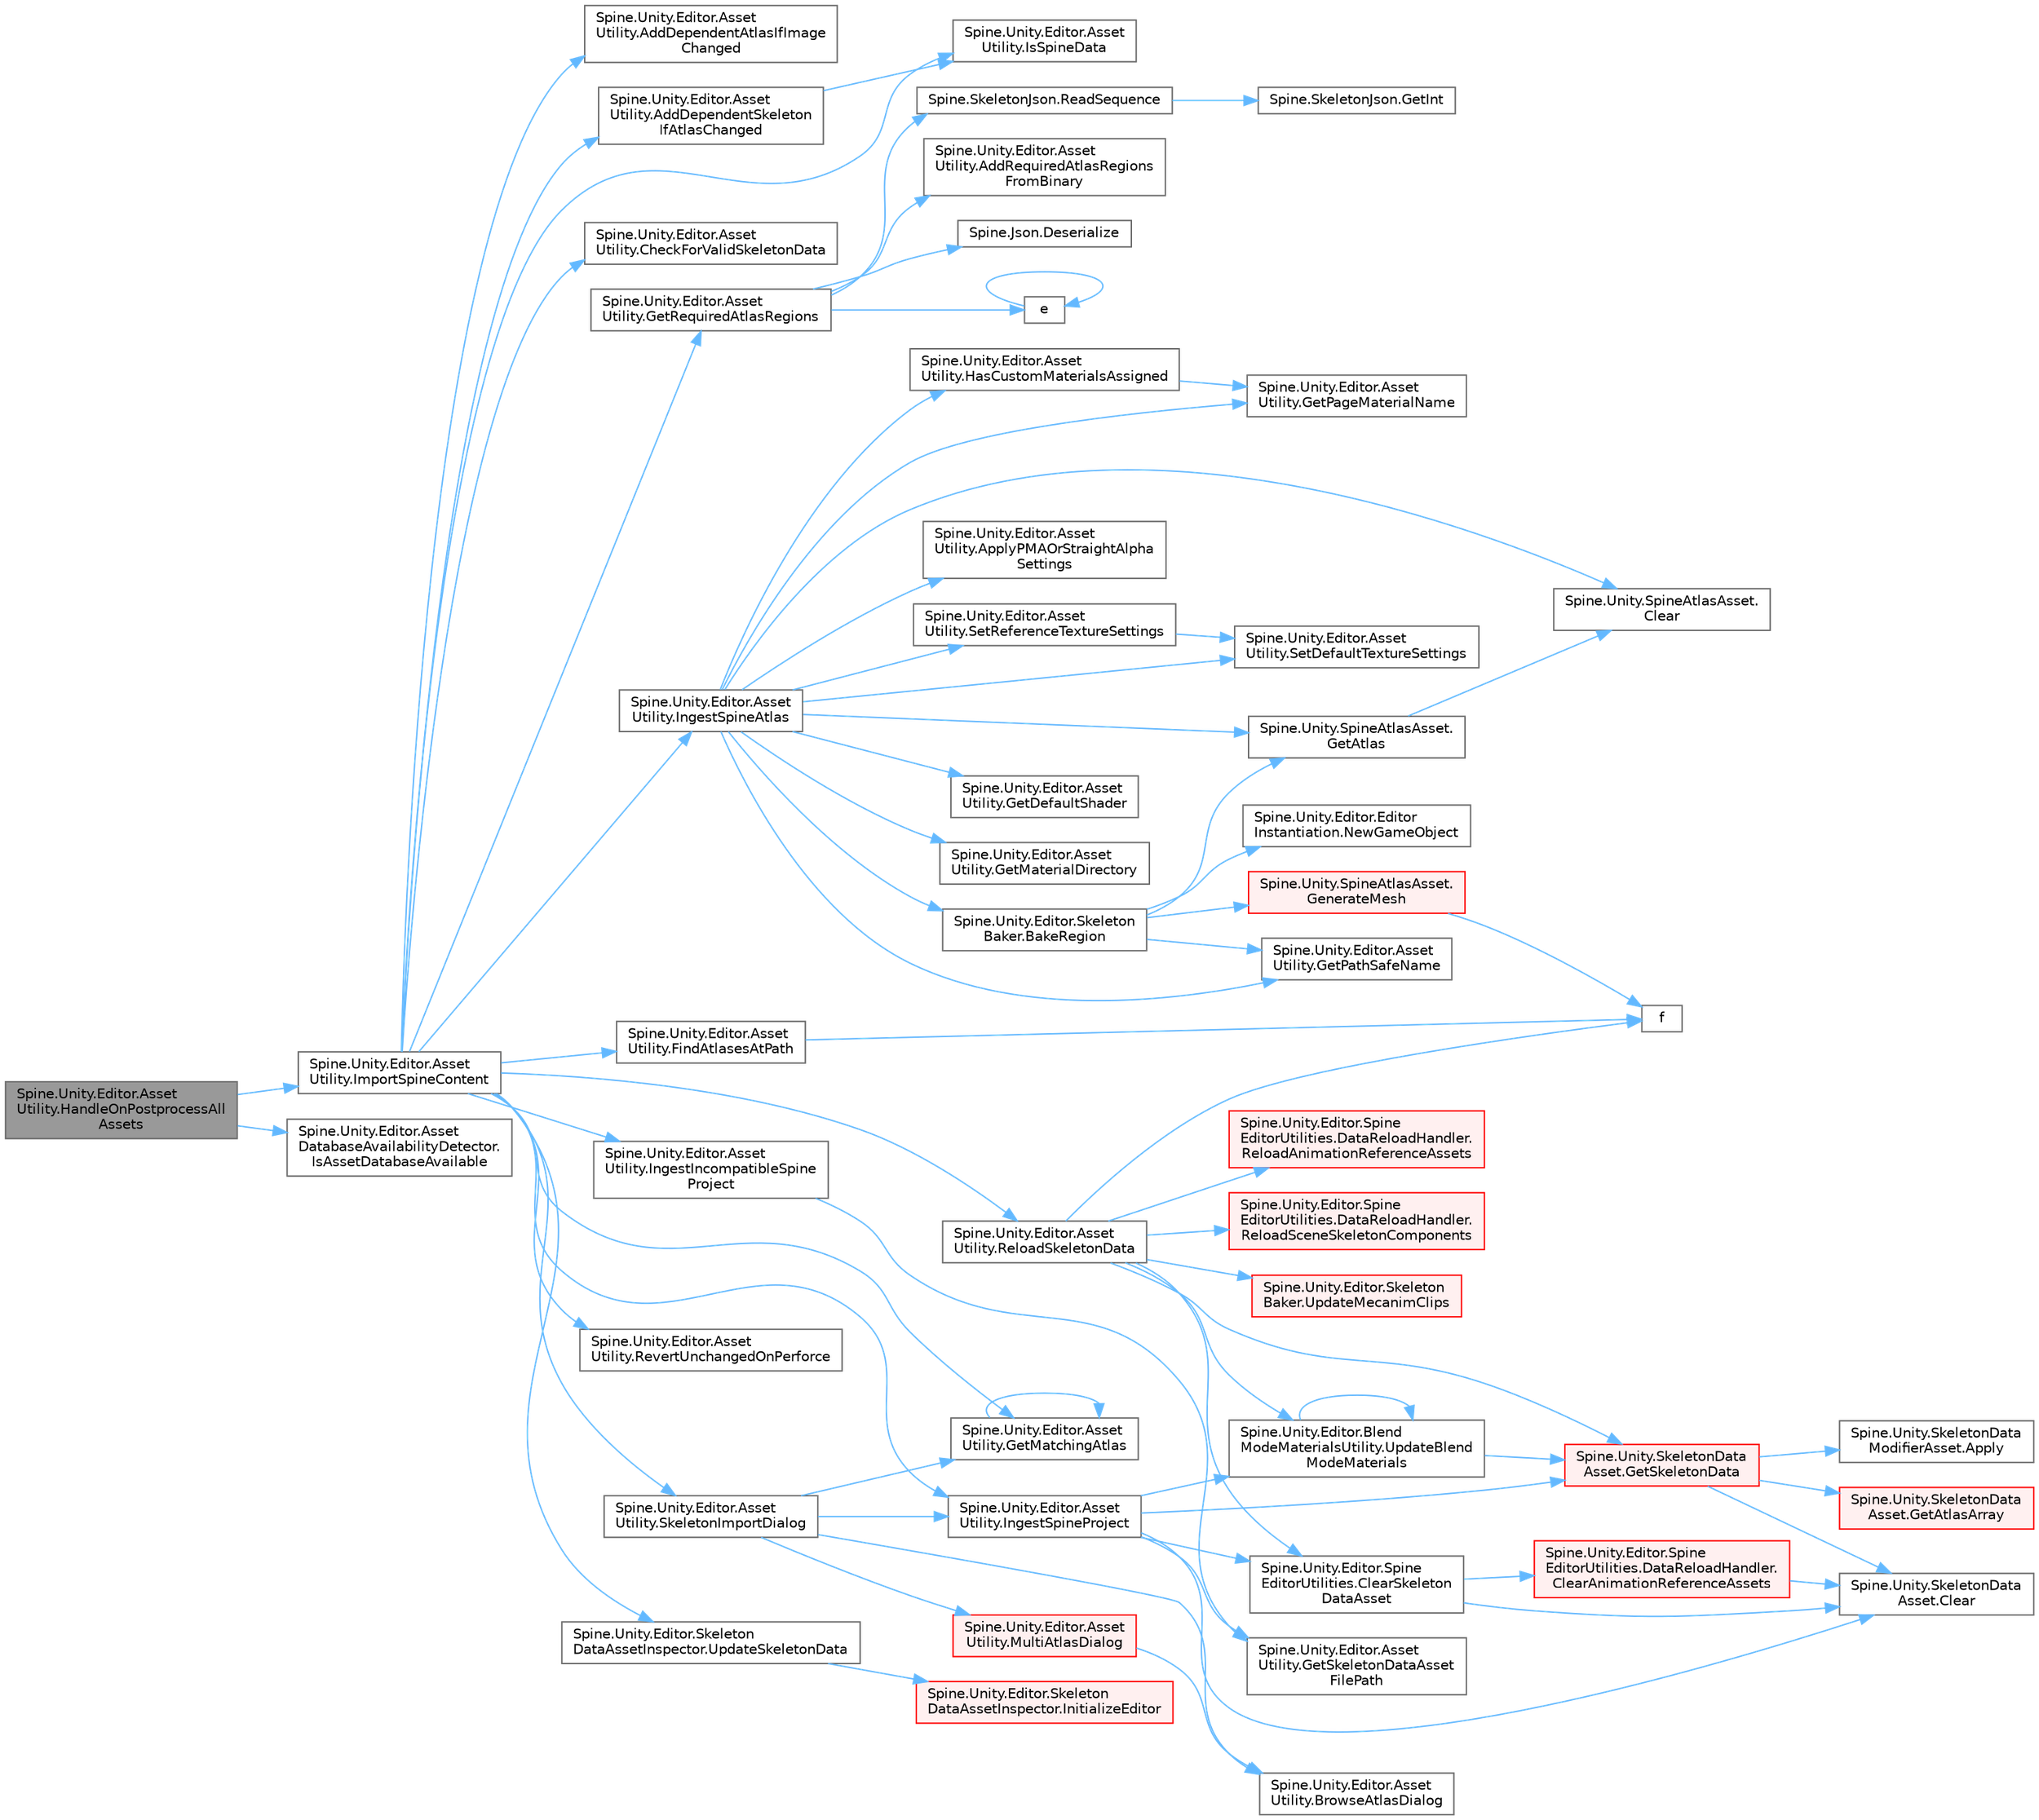 digraph "Spine.Unity.Editor.AssetUtility.HandleOnPostprocessAllAssets"
{
 // LATEX_PDF_SIZE
  bgcolor="transparent";
  edge [fontname=Helvetica,fontsize=10,labelfontname=Helvetica,labelfontsize=10];
  node [fontname=Helvetica,fontsize=10,shape=box,height=0.2,width=0.4];
  rankdir="LR";
  Node1 [id="Node000001",label="Spine.Unity.Editor.Asset\lUtility.HandleOnPostprocessAll\lAssets",height=0.2,width=0.4,color="gray40", fillcolor="grey60", style="filled", fontcolor="black",tooltip=" "];
  Node1 -> Node2 [id="edge1_Node000001_Node000002",color="steelblue1",style="solid",tooltip=" "];
  Node2 [id="Node000002",label="Spine.Unity.Editor.Asset\lUtility.ImportSpineContent",height=0.2,width=0.4,color="grey40", fillcolor="white", style="filled",URL="$class_spine_1_1_unity_1_1_editor_1_1_asset_utility.html#a129399d9694a702946a53beeb24c0f84",tooltip=" "];
  Node2 -> Node3 [id="edge2_Node000002_Node000003",color="steelblue1",style="solid",tooltip=" "];
  Node3 [id="Node000003",label="Spine.Unity.Editor.Asset\lUtility.AddDependentAtlasIfImage\lChanged",height=0.2,width=0.4,color="grey40", fillcolor="white", style="filled",URL="$class_spine_1_1_unity_1_1_editor_1_1_asset_utility.html#a00f952b544fa33c3c715243827ffa5f6",tooltip=" "];
  Node2 -> Node4 [id="edge3_Node000002_Node000004",color="steelblue1",style="solid",tooltip=" "];
  Node4 [id="Node000004",label="Spine.Unity.Editor.Asset\lUtility.AddDependentSkeleton\lIfAtlasChanged",height=0.2,width=0.4,color="grey40", fillcolor="white", style="filled",URL="$class_spine_1_1_unity_1_1_editor_1_1_asset_utility.html#a76d6a12def1fa2dac25d42b450e1a4fa",tooltip=" "];
  Node4 -> Node5 [id="edge4_Node000004_Node000005",color="steelblue1",style="solid",tooltip=" "];
  Node5 [id="Node000005",label="Spine.Unity.Editor.Asset\lUtility.IsSpineData",height=0.2,width=0.4,color="grey40", fillcolor="white", style="filled",URL="$class_spine_1_1_unity_1_1_editor_1_1_asset_utility.html#a5493c1798919ca8a194431e6530df4ba",tooltip=" "];
  Node2 -> Node6 [id="edge5_Node000002_Node000006",color="steelblue1",style="solid",tooltip=" "];
  Node6 [id="Node000006",label="Spine.Unity.Editor.Asset\lUtility.CheckForValidSkeletonData",height=0.2,width=0.4,color="grey40", fillcolor="white", style="filled",URL="$class_spine_1_1_unity_1_1_editor_1_1_asset_utility.html#ad1d5d96d5473c0c9556a849b60f811df",tooltip=" "];
  Node2 -> Node7 [id="edge6_Node000002_Node000007",color="steelblue1",style="solid",tooltip=" "];
  Node7 [id="Node000007",label="Spine.Unity.Editor.Asset\lUtility.FindAtlasesAtPath",height=0.2,width=0.4,color="grey40", fillcolor="white", style="filled",URL="$class_spine_1_1_unity_1_1_editor_1_1_asset_utility.html#aac219153dc439732e1287623d2606a3b",tooltip=" "];
  Node7 -> Node8 [id="edge7_Node000007_Node000008",color="steelblue1",style="solid",tooltip=" "];
  Node8 [id="Node000008",label="f",height=0.2,width=0.4,color="grey40", fillcolor="white", style="filled",URL="$cxx11__tensor__map_8cpp.html#a7f507fea02198f6cb81c86640c7b1a4e",tooltip=" "];
  Node2 -> Node9 [id="edge8_Node000002_Node000009",color="steelblue1",style="solid",tooltip=" "];
  Node9 [id="Node000009",label="Spine.Unity.Editor.Asset\lUtility.GetMatchingAtlas",height=0.2,width=0.4,color="grey40", fillcolor="white", style="filled",URL="$class_spine_1_1_unity_1_1_editor_1_1_asset_utility.html#aea721228def0c83ad4f8e5427de1558d",tooltip=" "];
  Node9 -> Node9 [id="edge9_Node000009_Node000009",color="steelblue1",style="solid",tooltip=" "];
  Node2 -> Node10 [id="edge10_Node000002_Node000010",color="steelblue1",style="solid",tooltip=" "];
  Node10 [id="Node000010",label="Spine.Unity.Editor.Asset\lUtility.GetRequiredAtlasRegions",height=0.2,width=0.4,color="grey40", fillcolor="white", style="filled",URL="$class_spine_1_1_unity_1_1_editor_1_1_asset_utility.html#ab2330f779e34bc3046d8343f9ed9cbaf",tooltip=" "];
  Node10 -> Node11 [id="edge11_Node000010_Node000011",color="steelblue1",style="solid",tooltip=" "];
  Node11 [id="Node000011",label="Spine.Unity.Editor.Asset\lUtility.AddRequiredAtlasRegions\lFromBinary",height=0.2,width=0.4,color="grey40", fillcolor="white", style="filled",URL="$class_spine_1_1_unity_1_1_editor_1_1_asset_utility.html#a9f1fc8b32fcfffd2f05824dc84e20b71",tooltip=" "];
  Node10 -> Node12 [id="edge12_Node000010_Node000012",color="steelblue1",style="solid",tooltip=" "];
  Node12 [id="Node000012",label="Spine.Json.Deserialize",height=0.2,width=0.4,color="grey40", fillcolor="white", style="filled",URL="$class_spine_1_1_json.html#af98b2062414586e649da25e7db85b3b6",tooltip=" "];
  Node10 -> Node13 [id="edge13_Node000010_Node000013",color="steelblue1",style="solid",tooltip=" "];
  Node13 [id="Node000013",label="e",height=0.2,width=0.4,color="grey40", fillcolor="white", style="filled",URL="$_cwise__array__power__array_8cpp.html#a9cb86ff854760bf91a154f2724a9101d",tooltip=" "];
  Node13 -> Node13 [id="edge14_Node000013_Node000013",color="steelblue1",style="solid",tooltip=" "];
  Node10 -> Node14 [id="edge15_Node000010_Node000014",color="steelblue1",style="solid",tooltip=" "];
  Node14 [id="Node000014",label="Spine.SkeletonJson.ReadSequence",height=0.2,width=0.4,color="grey40", fillcolor="white", style="filled",URL="$class_spine_1_1_skeleton_json.html#a7d53f4ff61cedf159c4eb87a68856e54",tooltip=" "];
  Node14 -> Node15 [id="edge16_Node000014_Node000015",color="steelblue1",style="solid",tooltip=" "];
  Node15 [id="Node000015",label="Spine.SkeletonJson.GetInt",height=0.2,width=0.4,color="grey40", fillcolor="white", style="filled",URL="$class_spine_1_1_skeleton_json.html#a250a6d602dc595a6c13055c6e7f3b532",tooltip=" "];
  Node2 -> Node16 [id="edge17_Node000002_Node000016",color="steelblue1",style="solid",tooltip=" "];
  Node16 [id="Node000016",label="Spine.Unity.Editor.Asset\lUtility.IngestIncompatibleSpine\lProject",height=0.2,width=0.4,color="grey40", fillcolor="white", style="filled",URL="$class_spine_1_1_unity_1_1_editor_1_1_asset_utility.html#a5a52499fd0dd579be9ac059bc4f4a0ff",tooltip=" "];
  Node16 -> Node17 [id="edge18_Node000016_Node000017",color="steelblue1",style="solid",tooltip=" "];
  Node17 [id="Node000017",label="Spine.Unity.Editor.Asset\lUtility.GetSkeletonDataAsset\lFilePath",height=0.2,width=0.4,color="grey40", fillcolor="white", style="filled",URL="$class_spine_1_1_unity_1_1_editor_1_1_asset_utility.html#ae05677a71eb22c9e4ba383ec991b0884",tooltip=" "];
  Node2 -> Node18 [id="edge19_Node000002_Node000018",color="steelblue1",style="solid",tooltip=" "];
  Node18 [id="Node000018",label="Spine.Unity.Editor.Asset\lUtility.IngestSpineAtlas",height=0.2,width=0.4,color="grey40", fillcolor="white", style="filled",URL="$class_spine_1_1_unity_1_1_editor_1_1_asset_utility.html#abb2b0268085ed60dc8fa79dad63b2612",tooltip=" "];
  Node18 -> Node19 [id="edge20_Node000018_Node000019",color="steelblue1",style="solid",tooltip=" "];
  Node19 [id="Node000019",label="Spine.Unity.Editor.Asset\lUtility.ApplyPMAOrStraightAlpha\lSettings",height=0.2,width=0.4,color="grey40", fillcolor="white", style="filled",URL="$class_spine_1_1_unity_1_1_editor_1_1_asset_utility.html#aaba77b5d4db09cdc9b97151861b5afd3",tooltip=" "];
  Node18 -> Node20 [id="edge21_Node000018_Node000020",color="steelblue1",style="solid",tooltip=" "];
  Node20 [id="Node000020",label="Spine.Unity.Editor.Skeleton\lBaker.BakeRegion",height=0.2,width=0.4,color="grey40", fillcolor="white", style="filled",URL="$class_spine_1_1_unity_1_1_editor_1_1_skeleton_baker.html#a7e5ffc84e22db43b94dcff0babe25943",tooltip=" "];
  Node20 -> Node21 [id="edge22_Node000020_Node000021",color="steelblue1",style="solid",tooltip=" "];
  Node21 [id="Node000021",label="Spine.Unity.SpineAtlasAsset.\lGenerateMesh",height=0.2,width=0.4,color="red", fillcolor="#FFF0F0", style="filled",URL="$class_spine_1_1_unity_1_1_spine_atlas_asset.html#ab797955cf5712423afc0d62bc789f6c1",tooltip=" "];
  Node21 -> Node8 [id="edge23_Node000021_Node000008",color="steelblue1",style="solid",tooltip=" "];
  Node20 -> Node24 [id="edge24_Node000020_Node000024",color="steelblue1",style="solid",tooltip=" "];
  Node24 [id="Node000024",label="Spine.Unity.SpineAtlasAsset.\lGetAtlas",height=0.2,width=0.4,color="grey40", fillcolor="white", style="filled",URL="$class_spine_1_1_unity_1_1_spine_atlas_asset.html#a4d864ed90c7050dc5a3e26676b275334",tooltip="The atlas or null if it could not be loaded."];
  Node24 -> Node25 [id="edge25_Node000024_Node000025",color="steelblue1",style="solid",tooltip=" "];
  Node25 [id="Node000025",label="Spine.Unity.SpineAtlasAsset.\lClear",height=0.2,width=0.4,color="grey40", fillcolor="white", style="filled",URL="$class_spine_1_1_unity_1_1_spine_atlas_asset.html#a82399110815f64282fb2ee8a24f1b355",tooltip=" "];
  Node20 -> Node26 [id="edge26_Node000020_Node000026",color="steelblue1",style="solid",tooltip=" "];
  Node26 [id="Node000026",label="Spine.Unity.Editor.Asset\lUtility.GetPathSafeName",height=0.2,width=0.4,color="grey40", fillcolor="white", style="filled",URL="$class_spine_1_1_unity_1_1_editor_1_1_asset_utility.html#af64fdc27618f76c849ddabd85d7ad037",tooltip=" "];
  Node20 -> Node27 [id="edge27_Node000020_Node000027",color="steelblue1",style="solid",tooltip=" "];
  Node27 [id="Node000027",label="Spine.Unity.Editor.Editor\lInstantiation.NewGameObject",height=0.2,width=0.4,color="grey40", fillcolor="white", style="filled",URL="$class_spine_1_1_unity_1_1_editor_1_1_editor_instantiation.html#ab2a61f192acfedc848a7d49452f99dc9",tooltip="Handles creating a new GameObject in the Unity Editor. This uses the new ObjectFactory API where appl..."];
  Node18 -> Node25 [id="edge28_Node000018_Node000025",color="steelblue1",style="solid",tooltip=" "];
  Node18 -> Node24 [id="edge29_Node000018_Node000024",color="steelblue1",style="solid",tooltip=" "];
  Node18 -> Node28 [id="edge30_Node000018_Node000028",color="steelblue1",style="solid",tooltip=" "];
  Node28 [id="Node000028",label="Spine.Unity.Editor.Asset\lUtility.GetDefaultShader",height=0.2,width=0.4,color="grey40", fillcolor="white", style="filled",URL="$class_spine_1_1_unity_1_1_editor_1_1_asset_utility.html#a54c5c1e106cd174eb4842313b1b4d68c",tooltip=" "];
  Node18 -> Node29 [id="edge31_Node000018_Node000029",color="steelblue1",style="solid",tooltip=" "];
  Node29 [id="Node000029",label="Spine.Unity.Editor.Asset\lUtility.GetMaterialDirectory",height=0.2,width=0.4,color="grey40", fillcolor="white", style="filled",URL="$class_spine_1_1_unity_1_1_editor_1_1_asset_utility.html#a44f125caa19e215e349fba0ab5495201",tooltip=" "];
  Node18 -> Node30 [id="edge32_Node000018_Node000030",color="steelblue1",style="solid",tooltip=" "];
  Node30 [id="Node000030",label="Spine.Unity.Editor.Asset\lUtility.GetPageMaterialName",height=0.2,width=0.4,color="grey40", fillcolor="white", style="filled",URL="$class_spine_1_1_unity_1_1_editor_1_1_asset_utility.html#a47d710b85ebfbbad9d300eceb5de1828",tooltip=" "];
  Node18 -> Node26 [id="edge33_Node000018_Node000026",color="steelblue1",style="solid",tooltip=" "];
  Node18 -> Node31 [id="edge34_Node000018_Node000031",color="steelblue1",style="solid",tooltip=" "];
  Node31 [id="Node000031",label="Spine.Unity.Editor.Asset\lUtility.HasCustomMaterialsAssigned",height=0.2,width=0.4,color="grey40", fillcolor="white", style="filled",URL="$class_spine_1_1_unity_1_1_editor_1_1_asset_utility.html#acb8ae20b06e707cdd38009a0bdcd8a6f",tooltip=" "];
  Node31 -> Node30 [id="edge35_Node000031_Node000030",color="steelblue1",style="solid",tooltip=" "];
  Node18 -> Node32 [id="edge36_Node000018_Node000032",color="steelblue1",style="solid",tooltip=" "];
  Node32 [id="Node000032",label="Spine.Unity.Editor.Asset\lUtility.SetDefaultTextureSettings",height=0.2,width=0.4,color="grey40", fillcolor="white", style="filled",URL="$class_spine_1_1_unity_1_1_editor_1_1_asset_utility.html#ad930bdd8f9dbda43ca7b16ba764763e6",tooltip=" "];
  Node18 -> Node33 [id="edge37_Node000018_Node000033",color="steelblue1",style="solid",tooltip=" "];
  Node33 [id="Node000033",label="Spine.Unity.Editor.Asset\lUtility.SetReferenceTextureSettings",height=0.2,width=0.4,color="grey40", fillcolor="white", style="filled",URL="$class_spine_1_1_unity_1_1_editor_1_1_asset_utility.html#a70ac607cca8e3c7893601b9a334ea607",tooltip=" "];
  Node33 -> Node32 [id="edge38_Node000033_Node000032",color="steelblue1",style="solid",tooltip=" "];
  Node2 -> Node34 [id="edge39_Node000002_Node000034",color="steelblue1",style="solid",tooltip=" "];
  Node34 [id="Node000034",label="Spine.Unity.Editor.Asset\lUtility.IngestSpineProject",height=0.2,width=0.4,color="grey40", fillcolor="white", style="filled",URL="$class_spine_1_1_unity_1_1_editor_1_1_asset_utility.html#a33ee172711b75740992b7e7a721e2410",tooltip=" "];
  Node34 -> Node35 [id="edge40_Node000034_Node000035",color="steelblue1",style="solid",tooltip=" "];
  Node35 [id="Node000035",label="Spine.Unity.SkeletonData\lAsset.Clear",height=0.2,width=0.4,color="grey40", fillcolor="white", style="filled",URL="$class_spine_1_1_unity_1_1_skeleton_data_asset.html#a0609f106c8b6f209cdcc696dc7ef5361",tooltip="Clears the loaded SkeletonData and AnimationStateData. Use this to force a reload for the next time G..."];
  Node34 -> Node36 [id="edge41_Node000034_Node000036",color="steelblue1",style="solid",tooltip=" "];
  Node36 [id="Node000036",label="Spine.Unity.Editor.Spine\lEditorUtilities.ClearSkeleton\lDataAsset",height=0.2,width=0.4,color="grey40", fillcolor="white", style="filled",URL="$class_spine_1_1_unity_1_1_editor_1_1_spine_editor_utilities.html#aae92ccf04c1d0144da4b35d9cecb6e32",tooltip=" "];
  Node36 -> Node35 [id="edge42_Node000036_Node000035",color="steelblue1",style="solid",tooltip=" "];
  Node36 -> Node37 [id="edge43_Node000036_Node000037",color="steelblue1",style="solid",tooltip=" "];
  Node37 [id="Node000037",label="Spine.Unity.Editor.Spine\lEditorUtilities.DataReloadHandler.\lClearAnimationReferenceAssets",height=0.2,width=0.4,color="red", fillcolor="#FFF0F0", style="filled",URL="$class_spine_1_1_unity_1_1_editor_1_1_spine_editor_utilities_1_1_data_reload_handler.html#ac244b11c9d7449ade8c7864d3e2fd436",tooltip=" "];
  Node37 -> Node35 [id="edge44_Node000037_Node000035",color="steelblue1",style="solid",tooltip=" "];
  Node34 -> Node40 [id="edge45_Node000034_Node000040",color="steelblue1",style="solid",tooltip=" "];
  Node40 [id="Node000040",label="Spine.Unity.SkeletonData\lAsset.GetSkeletonData",height=0.2,width=0.4,color="red", fillcolor="#FFF0F0", style="filled",URL="$class_spine_1_1_unity_1_1_skeleton_data_asset.html#a2b0df38bd74c1b464ed8543f72c7fd4e",tooltip="Loads, caches and returns the SkeletonData from the skeleton data file. Returns the cached SkeletonDa..."];
  Node40 -> Node41 [id="edge46_Node000040_Node000041",color="steelblue1",style="solid",tooltip=" "];
  Node41 [id="Node000041",label="Spine.Unity.SkeletonData\lModifierAsset.Apply",height=0.2,width=0.4,color="grey40", fillcolor="white", style="filled",URL="$class_spine_1_1_unity_1_1_skeleton_data_modifier_asset.html#a09f330e2137df124acf2ed48946312ba",tooltip=" "];
  Node40 -> Node35 [id="edge47_Node000040_Node000035",color="steelblue1",style="solid",tooltip=" "];
  Node40 -> Node42 [id="edge48_Node000040_Node000042",color="steelblue1",style="solid",tooltip=" "];
  Node42 [id="Node000042",label="Spine.Unity.SkeletonData\lAsset.GetAtlasArray",height=0.2,width=0.4,color="red", fillcolor="#FFF0F0", style="filled",URL="$class_spine_1_1_unity_1_1_skeleton_data_asset.html#a1dbef5f8199b8f1f1545a26a4161f023",tooltip=" "];
  Node34 -> Node17 [id="edge49_Node000034_Node000017",color="steelblue1",style="solid",tooltip=" "];
  Node34 -> Node49 [id="edge50_Node000034_Node000049",color="steelblue1",style="solid",tooltip=" "];
  Node49 [id="Node000049",label="Spine.Unity.Editor.Blend\lModeMaterialsUtility.UpdateBlend\lModeMaterials",height=0.2,width=0.4,color="grey40", fillcolor="white", style="filled",URL="$class_spine_1_1_unity_1_1_editor_1_1_blend_mode_materials_utility.html#a6ba705969a356a07623ded4f7284a94c",tooltip=" "];
  Node49 -> Node40 [id="edge51_Node000049_Node000040",color="steelblue1",style="solid",tooltip=" "];
  Node49 -> Node49 [id="edge52_Node000049_Node000049",color="steelblue1",style="solid",tooltip=" "];
  Node2 -> Node5 [id="edge53_Node000002_Node000005",color="steelblue1",style="solid",tooltip=" "];
  Node2 -> Node50 [id="edge54_Node000002_Node000050",color="steelblue1",style="solid",tooltip=" "];
  Node50 [id="Node000050",label="Spine.Unity.Editor.Asset\lUtility.ReloadSkeletonData",height=0.2,width=0.4,color="grey40", fillcolor="white", style="filled",URL="$class_spine_1_1_unity_1_1_editor_1_1_asset_utility.html#a1f0cec794d606d403d5066600ff07b2d",tooltip=" "];
  Node50 -> Node36 [id="edge55_Node000050_Node000036",color="steelblue1",style="solid",tooltip=" "];
  Node50 -> Node8 [id="edge56_Node000050_Node000008",color="steelblue1",style="solid",tooltip=" "];
  Node50 -> Node40 [id="edge57_Node000050_Node000040",color="steelblue1",style="solid",tooltip=" "];
  Node50 -> Node51 [id="edge58_Node000050_Node000051",color="steelblue1",style="solid",tooltip=" "];
  Node51 [id="Node000051",label="Spine.Unity.Editor.Spine\lEditorUtilities.DataReloadHandler.\lReloadAnimationReferenceAssets",height=0.2,width=0.4,color="red", fillcolor="#FFF0F0", style="filled",URL="$class_spine_1_1_unity_1_1_editor_1_1_spine_editor_utilities_1_1_data_reload_handler.html#a239f9dec03306653aa9132aae1703cec",tooltip=" "];
  Node50 -> Node52 [id="edge59_Node000050_Node000052",color="steelblue1",style="solid",tooltip=" "];
  Node52 [id="Node000052",label="Spine.Unity.Editor.Spine\lEditorUtilities.DataReloadHandler.\lReloadSceneSkeletonComponents",height=0.2,width=0.4,color="red", fillcolor="#FFF0F0", style="filled",URL="$class_spine_1_1_unity_1_1_editor_1_1_spine_editor_utilities_1_1_data_reload_handler.html#a37495a7861854dc65784523dc6b5a3b8",tooltip=" "];
  Node50 -> Node49 [id="edge60_Node000050_Node000049",color="steelblue1",style="solid",tooltip=" "];
  Node50 -> Node74 [id="edge61_Node000050_Node000074",color="steelblue1",style="solid",tooltip=" "];
  Node74 [id="Node000074",label="Spine.Unity.Editor.Skeleton\lBaker.UpdateMecanimClips",height=0.2,width=0.4,color="red", fillcolor="#FFF0F0", style="filled",URL="$class_spine_1_1_unity_1_1_editor_1_1_skeleton_baker.html#ad1cec465ac371a6c39e52ade018ca513",tooltip=" "];
  Node2 -> Node79 [id="edge62_Node000002_Node000079",color="steelblue1",style="solid",tooltip=" "];
  Node79 [id="Node000079",label="Spine.Unity.Editor.Asset\lUtility.RevertUnchangedOnPerforce",height=0.2,width=0.4,color="grey40", fillcolor="white", style="filled",URL="$class_spine_1_1_unity_1_1_editor_1_1_asset_utility.html#af17053f52e08a981dbf65ba7cd630bc2",tooltip="Prevents automatic check-out of unchanged, identically re-created assets (e.g. when re-imported) when..."];
  Node2 -> Node80 [id="edge63_Node000002_Node000080",color="steelblue1",style="solid",tooltip=" "];
  Node80 [id="Node000080",label="Spine.Unity.Editor.Asset\lUtility.SkeletonImportDialog",height=0.2,width=0.4,color="grey40", fillcolor="white", style="filled",URL="$class_spine_1_1_unity_1_1_editor_1_1_asset_utility.html#acb4edad5503559110a1d63c3828cb6e3",tooltip=" "];
  Node80 -> Node81 [id="edge64_Node000080_Node000081",color="steelblue1",style="solid",tooltip=" "];
  Node81 [id="Node000081",label="Spine.Unity.Editor.Asset\lUtility.BrowseAtlasDialog",height=0.2,width=0.4,color="grey40", fillcolor="white", style="filled",URL="$class_spine_1_1_unity_1_1_editor_1_1_asset_utility.html#a34b6f52476f892de847ca41600a10757",tooltip=" "];
  Node80 -> Node9 [id="edge65_Node000080_Node000009",color="steelblue1",style="solid",tooltip=" "];
  Node80 -> Node34 [id="edge66_Node000080_Node000034",color="steelblue1",style="solid",tooltip=" "];
  Node80 -> Node82 [id="edge67_Node000080_Node000082",color="steelblue1",style="solid",tooltip=" "];
  Node82 [id="Node000082",label="Spine.Unity.Editor.Asset\lUtility.MultiAtlasDialog",height=0.2,width=0.4,color="red", fillcolor="#FFF0F0", style="filled",URL="$class_spine_1_1_unity_1_1_editor_1_1_asset_utility.html#aacaf2000b03f5d3f980ea5c31a59907c",tooltip=" "];
  Node82 -> Node81 [id="edge68_Node000082_Node000081",color="steelblue1",style="solid",tooltip=" "];
  Node2 -> Node83 [id="edge69_Node000002_Node000083",color="steelblue1",style="solid",tooltip=" "];
  Node83 [id="Node000083",label="Spine.Unity.Editor.Skeleton\lDataAssetInspector.UpdateSkeletonData",height=0.2,width=0.4,color="grey40", fillcolor="white", style="filled",URL="$class_spine_1_1_unity_1_1_editor_1_1_skeleton_data_asset_inspector.html#a922116e312f5bd9dd372076dfc42683d",tooltip=" "];
  Node83 -> Node84 [id="edge70_Node000083_Node000084",color="steelblue1",style="solid",tooltip=" "];
  Node84 [id="Node000084",label="Spine.Unity.Editor.Skeleton\lDataAssetInspector.InitializeEditor",height=0.2,width=0.4,color="red", fillcolor="#FFF0F0", style="filled",URL="$class_spine_1_1_unity_1_1_editor_1_1_skeleton_data_asset_inspector.html#a6e1b3ce2a40f88bf0856de424487659d",tooltip=" "];
  Node1 -> Node151 [id="edge71_Node000001_Node000151",color="steelblue1",style="solid",tooltip=" "];
  Node151 [id="Node000151",label="Spine.Unity.Editor.Asset\lDatabaseAvailabilityDetector.\lIsAssetDatabaseAvailable",height=0.2,width=0.4,color="grey40", fillcolor="white", style="filled",URL="$class_spine_1_1_unity_1_1_editor_1_1_asset_database_availability_detector.html#aef932335c55e90656b58eb16538edd95",tooltip=" "];
}
